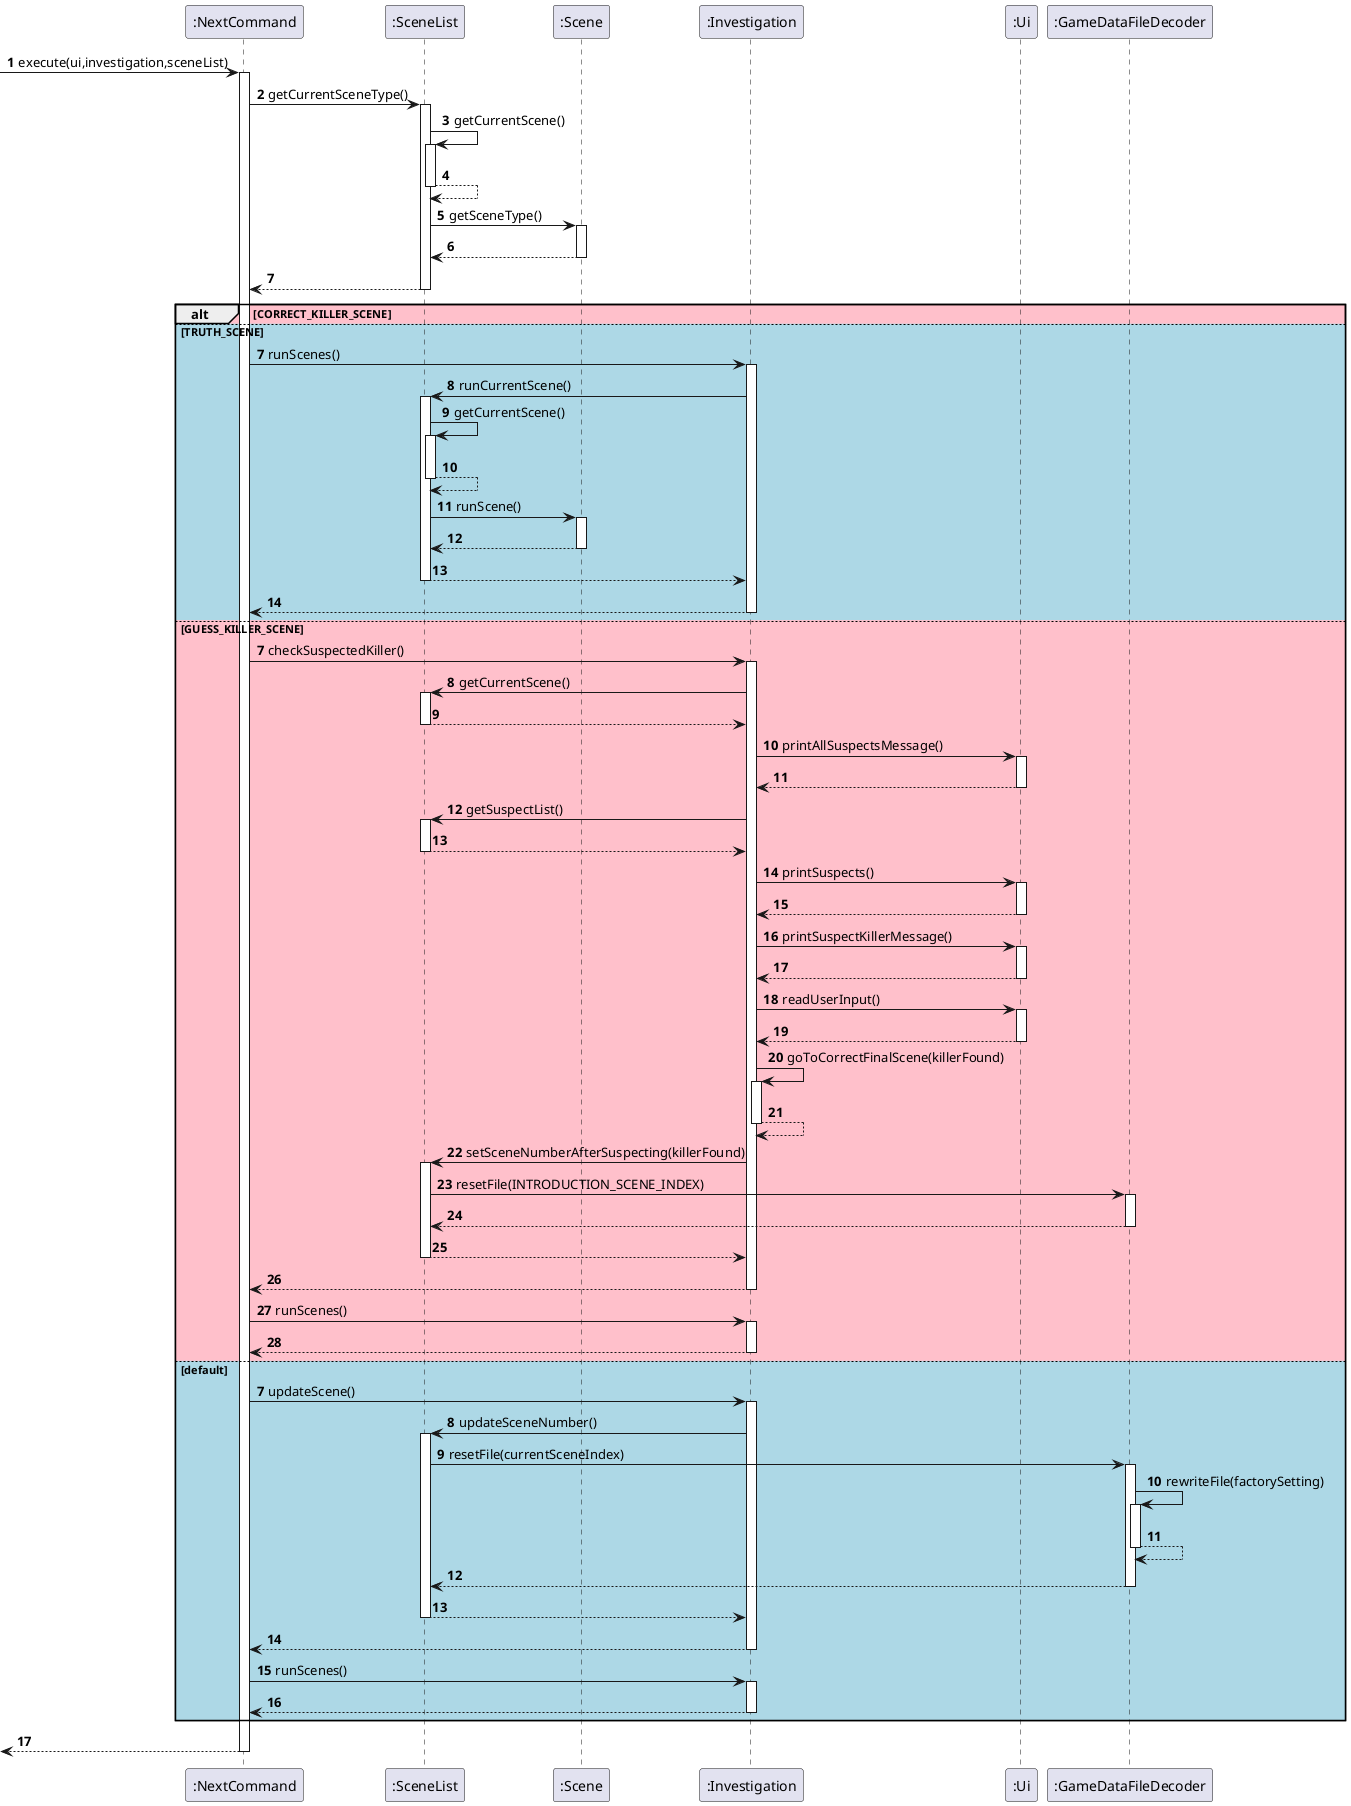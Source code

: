 @startuml
'https://plantuml.com/sequence-diagram

@startuml
autonumber

-> ":NextCommand": execute(ui,investigation,sceneList)
activate ":NextCommand"
":NextCommand" -> ":SceneList": getCurrentSceneType()
activate ":SceneList"
":SceneList" -> ":SceneList": getCurrentScene()
activate ":SceneList"
return
":SceneList" -> ":Scene": getSceneType()
activate ":Scene"
":SceneList" <-- ":Scene"
deactivate ":Scene"
":NextCommand" <-- ":SceneList"
deactivate ":SceneList"
alt #pink CORRECT_KILLER_SCENE

autonumber 7

else #lightBlue TRUTH_SCENE
    ":NextCommand" -> ":Investigation": runScenes()
    activate ":Investigation"
    ":Investigation" -> ":SceneList": runCurrentScene()
    activate ":SceneList"
    ":SceneList" -> ":SceneList": getCurrentScene()
    activate ":SceneList"
    return
    ":SceneList" -> ":Scene": runScene()
    activate ":Scene"
    ":SceneList" <-- ":Scene"
    deactivate ":Scene"
    ":Investigation" <-- ":SceneList"
    deactivate ":SceneList"
    ":NextCommand" <-- ":Investigation"
    deactivate ":Investigation"

autonumber 7

else #pink GUESS_KILLER_SCENE
    ":NextCommand" -> ":Investigation": checkSuspectedKiller()
    activate ":Investigation"
    ":Investigation" -> ":SceneList": getCurrentScene()
    activate ":SceneList"
    ":Investigation" <-- ":SceneList"
    deactivate ":SceneList"
    ":Investigation" -> ":Ui": printAllSuspectsMessage()
    activate ":Ui"
    ":Investigation" <-- ":Ui"
    deactivate ":Ui"
    ":Investigation" -> ":SceneList": getSuspectList()
    activate ":SceneList"
    ":Investigation" <-- ":SceneList"
    deactivate ":SceneList"
    ":Investigation" -> ":Ui": printSuspects()
    activate ":Ui"
    ":Investigation" <-- ":Ui"
    deactivate ":Ui"
    ":Investigation" -> ":Ui": printSuspectKillerMessage()
    activate ":Ui"
    ":Investigation" <-- ":Ui"
    deactivate ":Ui"
    ":Investigation" -> ":Ui": readUserInput()
    activate ":Ui"
    ":Investigation" <-- ":Ui"
    deactivate ":Ui"
    ":Investigation" -> ":Investigation": goToCorrectFinalScene(killerFound)
    activate ":Investigation"
    return
    ":Investigation" -> ":SceneList": setSceneNumberAfterSuspecting(killerFound)
    activate ":SceneList"
    ":SceneList" -> ":GameDataFileDecoder": resetFile(INTRODUCTION_SCENE_INDEX)
    activate ":GameDataFileDecoder"
    ":SceneList" <-- ":GameDataFileDecoder"
    deactivate ":GameDataFileDecoder"
    ":Investigation" <-- ":SceneList"
    deactivate ":SceneList"
    ":NextCommand" <-- ":Investigation"
    deactivate ":Investigation"
    ":NextCommand" -> ":Investigation": runScenes()
    activate ":Investigation"
    ":NextCommand" <-- ":Investigation"
    deactivate ":Investigation"

autonumber 7

else #lightBlue default
    ":NextCommand" -> ":Investigation": updateScene()
    activate ":Investigation"
    ":Investigation" -> ":SceneList": updateSceneNumber()
    activate ":SceneList"
    ":SceneList" -> ":GameDataFileDecoder": resetFile(currentSceneIndex)
    activate ":GameDataFileDecoder"
    ":GameDataFileDecoder" -> ":GameDataFileDecoder": rewriteFile(factorySetting)
    activate ":GameDataFileDecoder"
    return
    ":SceneList" <-- ":GameDataFileDecoder"
    deactivate ":GameDataFileDecoder"
    ":Investigation" <-- ":SceneList"
    deactivate ":SceneList"
    ":NextCommand" <-- ":Investigation"
    deactivate ":Investigation"
    ":NextCommand" -> ":Investigation": runScenes()
    activate ":Investigation"
    ":NextCommand" <-- ":Investigation"
    deactivate ":Investigation"
end
<-- ":NextCommand"
deactivate ":NextCommand"
@enduml